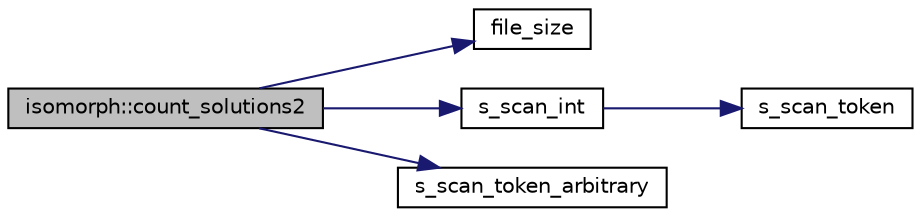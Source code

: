 digraph "isomorph::count_solutions2"
{
  edge [fontname="Helvetica",fontsize="10",labelfontname="Helvetica",labelfontsize="10"];
  node [fontname="Helvetica",fontsize="10",shape=record];
  rankdir="LR";
  Node1341 [label="isomorph::count_solutions2",height=0.2,width=0.4,color="black", fillcolor="grey75", style="filled", fontcolor="black"];
  Node1341 -> Node1342 [color="midnightblue",fontsize="10",style="solid",fontname="Helvetica"];
  Node1342 [label="file_size",height=0.2,width=0.4,color="black", fillcolor="white", style="filled",URL="$df/dbf/sajeeb_8_c.html#a5c37cf5785204b6e9adf647dc14d0e50"];
  Node1341 -> Node1343 [color="midnightblue",fontsize="10",style="solid",fontname="Helvetica"];
  Node1343 [label="s_scan_int",height=0.2,width=0.4,color="black", fillcolor="white", style="filled",URL="$d5/db4/io__and__os_8h.html#ab43cab8ae063700a2fc82113b69eea5f"];
  Node1343 -> Node1344 [color="midnightblue",fontsize="10",style="solid",fontname="Helvetica"];
  Node1344 [label="s_scan_token",height=0.2,width=0.4,color="black", fillcolor="white", style="filled",URL="$d4/d74/util_8_c.html#a8d1a4ad92d09138f7a1a7e389469ed45"];
  Node1341 -> Node1345 [color="midnightblue",fontsize="10",style="solid",fontname="Helvetica"];
  Node1345 [label="s_scan_token_arbitrary",height=0.2,width=0.4,color="black", fillcolor="white", style="filled",URL="$d5/db4/io__and__os_8h.html#aa2a992efd4d871acb1d802a4e5001d8d"];
}
